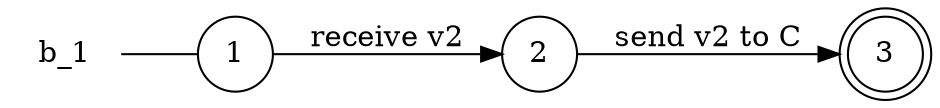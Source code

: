 digraph b_1 {
	rankdir="LR";
	n_0 [label="b_1", shape="plaintext"];
	n_1 [id="1", shape=circle, label="1"];
	n_0 -> n_1 [arrowhead=none];
	n_2 [id="2", shape=circle, label="2"];
	n_3 [id="3", shape=doublecircle, label="3"];

	n_1 -> n_2 [id="[$e|1]", label="receive v2"];
	n_2 -> n_3 [id="[$e|0]", label="send v2 to C"];
}
